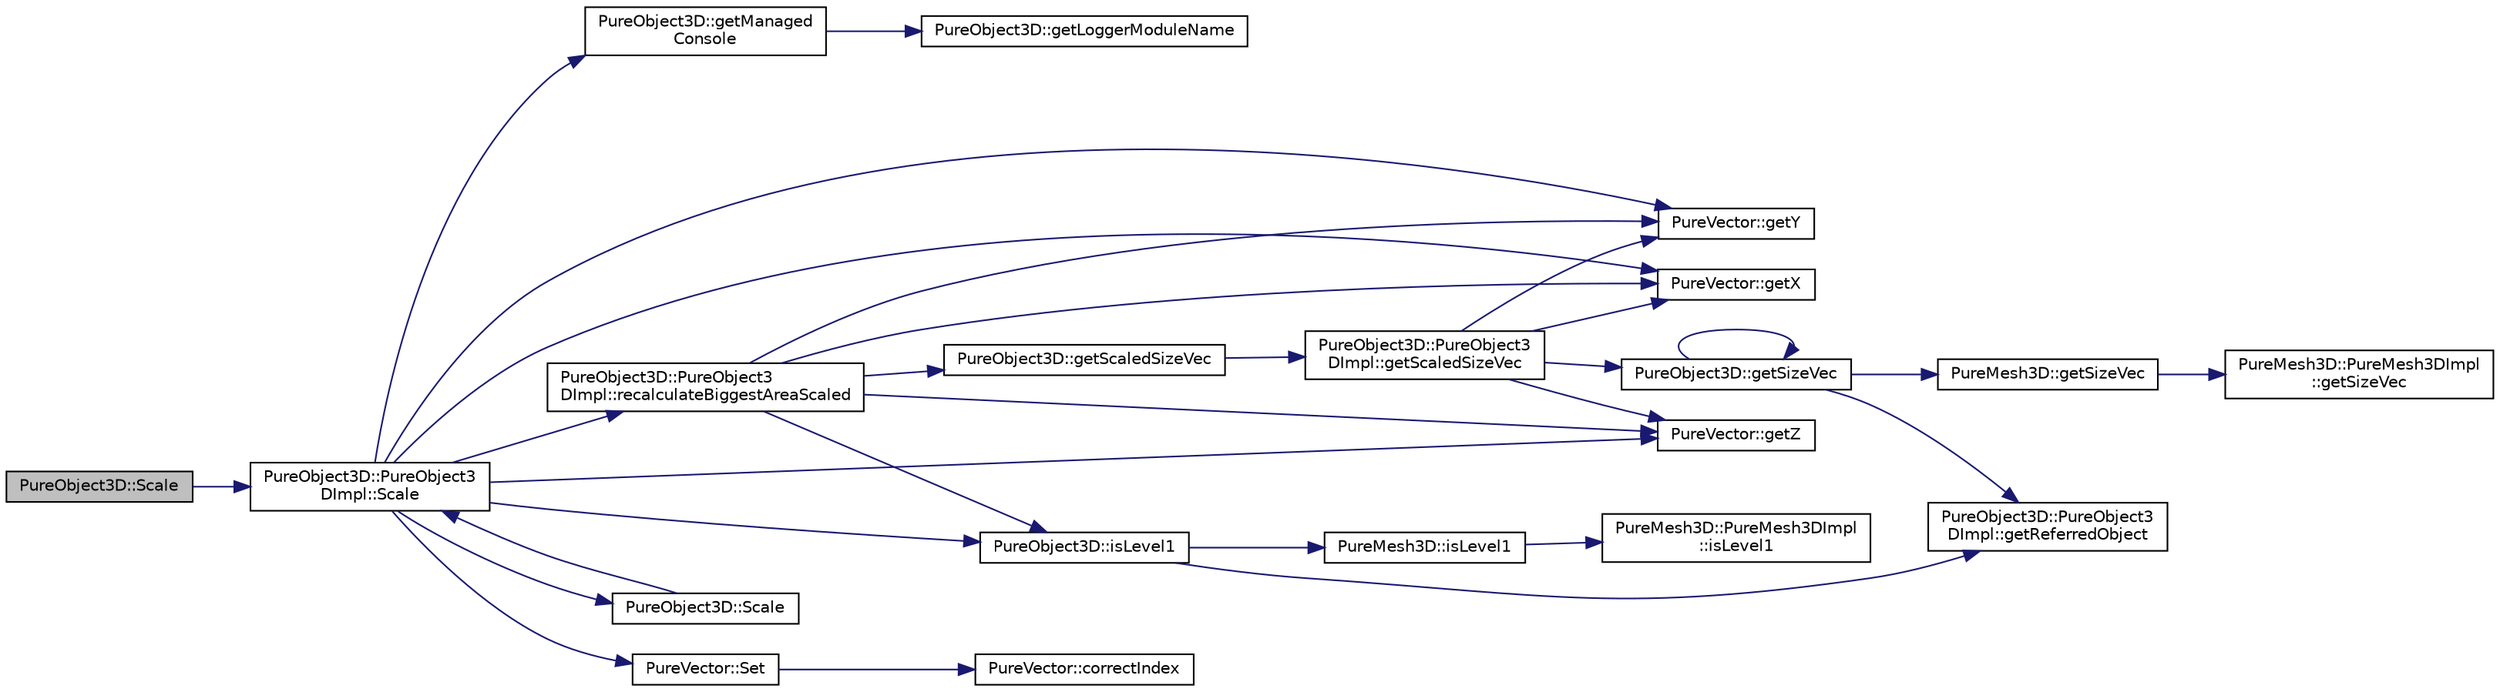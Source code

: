 digraph "PureObject3D::Scale"
{
 // LATEX_PDF_SIZE
  edge [fontname="Helvetica",fontsize="10",labelfontname="Helvetica",labelfontsize="10"];
  node [fontname="Helvetica",fontsize="10",shape=record];
  rankdir="LR";
  Node1 [label="PureObject3D::Scale",height=0.2,width=0.4,color="black", fillcolor="grey75", style="filled", fontcolor="black",tooltip="Scales by the given vector."];
  Node1 -> Node2 [color="midnightblue",fontsize="10",style="solid",fontname="Helvetica"];
  Node2 [label="PureObject3D::PureObject3\lDImpl::Scale",height=0.2,width=0.4,color="black", fillcolor="white", style="filled",URL="$class_pure_object3_d_1_1_pure_object3_d_impl.html#a9feb2bfe915a28acff46c82705cd2f46",tooltip=" "];
  Node2 -> Node3 [color="midnightblue",fontsize="10",style="solid",fontname="Helvetica"];
  Node3 [label="PureObject3D::getManaged\lConsole",height=0.2,width=0.4,color="black", fillcolor="white", style="filled",URL="$class_pure_object3_d.html#a5c34510d710a5528c1ba7c37252f8625",tooltip="Returns access to console preset with logger module name as this class."];
  Node3 -> Node4 [color="midnightblue",fontsize="10",style="solid",fontname="Helvetica"];
  Node4 [label="PureObject3D::getLoggerModuleName",height=0.2,width=0.4,color="black", fillcolor="white", style="filled",URL="$class_pure_object3_d.html#af4467df0003fd4ba737dbc2dec365257",tooltip="Returns the logger module name of this class."];
  Node2 -> Node5 [color="midnightblue",fontsize="10",style="solid",fontname="Helvetica"];
  Node5 [label="PureVector::getX",height=0.2,width=0.4,color="black", fillcolor="white", style="filled",URL="$class_pure_vector.html#a1671b6f7232f6cacd5b25e2e0078caa8",tooltip="Gets the X-coordinate."];
  Node2 -> Node6 [color="midnightblue",fontsize="10",style="solid",fontname="Helvetica"];
  Node6 [label="PureVector::getY",height=0.2,width=0.4,color="black", fillcolor="white", style="filled",URL="$class_pure_vector.html#ad3f280e052c74e30635f16def6f3fdff",tooltip="Gets the Y-coordinate."];
  Node2 -> Node7 [color="midnightblue",fontsize="10",style="solid",fontname="Helvetica"];
  Node7 [label="PureVector::getZ",height=0.2,width=0.4,color="black", fillcolor="white", style="filled",URL="$class_pure_vector.html#a0c7e17a5a9297eeefe11ac08611f4339",tooltip="Gets the Z-coordinate."];
  Node2 -> Node8 [color="midnightblue",fontsize="10",style="solid",fontname="Helvetica"];
  Node8 [label="PureObject3D::isLevel1",height=0.2,width=0.4,color="black", fillcolor="white", style="filled",URL="$class_pure_object3_d.html#aa46f669965a0b3ec379252b424ddd725",tooltip="Tells if the mesh is a level-1 parent mesh."];
  Node8 -> Node9 [color="midnightblue",fontsize="10",style="solid",fontname="Helvetica"];
  Node9 [label="PureObject3D::PureObject3\lDImpl::getReferredObject",height=0.2,width=0.4,color="black", fillcolor="white", style="filled",URL="$class_pure_object3_d_1_1_pure_object3_d_impl.html#a40d9f6688f4f5c505ca45cb476c36eec",tooltip=" "];
  Node8 -> Node10 [color="midnightblue",fontsize="10",style="solid",fontname="Helvetica"];
  Node10 [label="PureMesh3D::isLevel1",height=0.2,width=0.4,color="black", fillcolor="white", style="filled",URL="$class_pure_mesh3_d.html#a5994d09a83ab409a273eeffff3d6b105",tooltip="Tells if the mesh is a level-1 parent mesh."];
  Node10 -> Node11 [color="midnightblue",fontsize="10",style="solid",fontname="Helvetica"];
  Node11 [label="PureMesh3D::PureMesh3DImpl\l::isLevel1",height=0.2,width=0.4,color="black", fillcolor="white", style="filled",URL="$class_pure_mesh3_d_1_1_pure_mesh3_d_impl.html#affd18ce4e5530fc032f1eb2d5c03c689",tooltip=" "];
  Node2 -> Node12 [color="midnightblue",fontsize="10",style="solid",fontname="Helvetica"];
  Node12 [label="PureObject3D::PureObject3\lDImpl::recalculateBiggestAreaScaled",height=0.2,width=0.4,color="black", fillcolor="white", style="filled",URL="$class_pure_object3_d_1_1_pure_object3_d_impl.html#a5b575bbe39f880b095da4caf218b3917",tooltip=" "];
  Node12 -> Node13 [color="midnightblue",fontsize="10",style="solid",fontname="Helvetica"];
  Node13 [label="PureObject3D::getScaledSizeVec",height=0.2,width=0.4,color="black", fillcolor="white", style="filled",URL="$class_pure_object3_d.html#a051d1533921097d4bc18c1615be35414",tooltip="Gets the real sizes considering the geometry size calculated from vertex data and the current scaling..."];
  Node13 -> Node14 [color="midnightblue",fontsize="10",style="solid",fontname="Helvetica"];
  Node14 [label="PureObject3D::PureObject3\lDImpl::getScaledSizeVec",height=0.2,width=0.4,color="black", fillcolor="white", style="filled",URL="$class_pure_object3_d_1_1_pure_object3_d_impl.html#ae200ed7ee833272735fe7f4016079654",tooltip=" "];
  Node14 -> Node15 [color="midnightblue",fontsize="10",style="solid",fontname="Helvetica"];
  Node15 [label="PureObject3D::getSizeVec",height=0.2,width=0.4,color="black", fillcolor="white", style="filled",URL="$class_pure_object3_d.html#a154f23ff3caed57f1c8046500fc13302",tooltip="Gets the base sizes."];
  Node15 -> Node9 [color="midnightblue",fontsize="10",style="solid",fontname="Helvetica"];
  Node15 -> Node16 [color="midnightblue",fontsize="10",style="solid",fontname="Helvetica"];
  Node16 [label="PureMesh3D::getSizeVec",height=0.2,width=0.4,color="black", fillcolor="white", style="filled",URL="$class_pure_mesh3_d.html#aa84b10d4822eb9f89e2ef789af6f3ddc",tooltip="Gets the base sizes."];
  Node16 -> Node17 [color="midnightblue",fontsize="10",style="solid",fontname="Helvetica"];
  Node17 [label="PureMesh3D::PureMesh3DImpl\l::getSizeVec",height=0.2,width=0.4,color="black", fillcolor="white", style="filled",URL="$class_pure_mesh3_d_1_1_pure_mesh3_d_impl.html#a58013901050789048d6fc79ec70087ab",tooltip=" "];
  Node15 -> Node15 [color="midnightblue",fontsize="10",style="solid",fontname="Helvetica"];
  Node14 -> Node5 [color="midnightblue",fontsize="10",style="solid",fontname="Helvetica"];
  Node14 -> Node6 [color="midnightblue",fontsize="10",style="solid",fontname="Helvetica"];
  Node14 -> Node7 [color="midnightblue",fontsize="10",style="solid",fontname="Helvetica"];
  Node12 -> Node5 [color="midnightblue",fontsize="10",style="solid",fontname="Helvetica"];
  Node12 -> Node6 [color="midnightblue",fontsize="10",style="solid",fontname="Helvetica"];
  Node12 -> Node7 [color="midnightblue",fontsize="10",style="solid",fontname="Helvetica"];
  Node12 -> Node8 [color="midnightblue",fontsize="10",style="solid",fontname="Helvetica"];
  Node2 -> Node18 [color="midnightblue",fontsize="10",style="solid",fontname="Helvetica"];
  Node18 [label="PureObject3D::Scale",height=0.2,width=0.4,color="black", fillcolor="white", style="filled",URL="$class_pure_object3_d.html#a1ab9cb7cf1407bac99a9e5b0baff468f",tooltip="Scales by the given scalar value."];
  Node18 -> Node2 [color="midnightblue",fontsize="10",style="solid",fontname="Helvetica"];
  Node2 -> Node19 [color="midnightblue",fontsize="10",style="solid",fontname="Helvetica"];
  Node19 [label="PureVector::Set",height=0.2,width=0.4,color="black", fillcolor="white", style="filled",URL="$class_pure_vector.html#a7a06ddc19979aa3bbe17514071ed66c8",tooltip="Sets the value at the given index."];
  Node19 -> Node20 [color="midnightblue",fontsize="10",style="solid",fontname="Helvetica"];
  Node20 [label="PureVector::correctIndex",height=0.2,width=0.4,color="black", fillcolor="white", style="filled",URL="$class_pure_vector.html#a3a76805b3935eadb52ac7cf41dfd981b",tooltip=" "];
}
